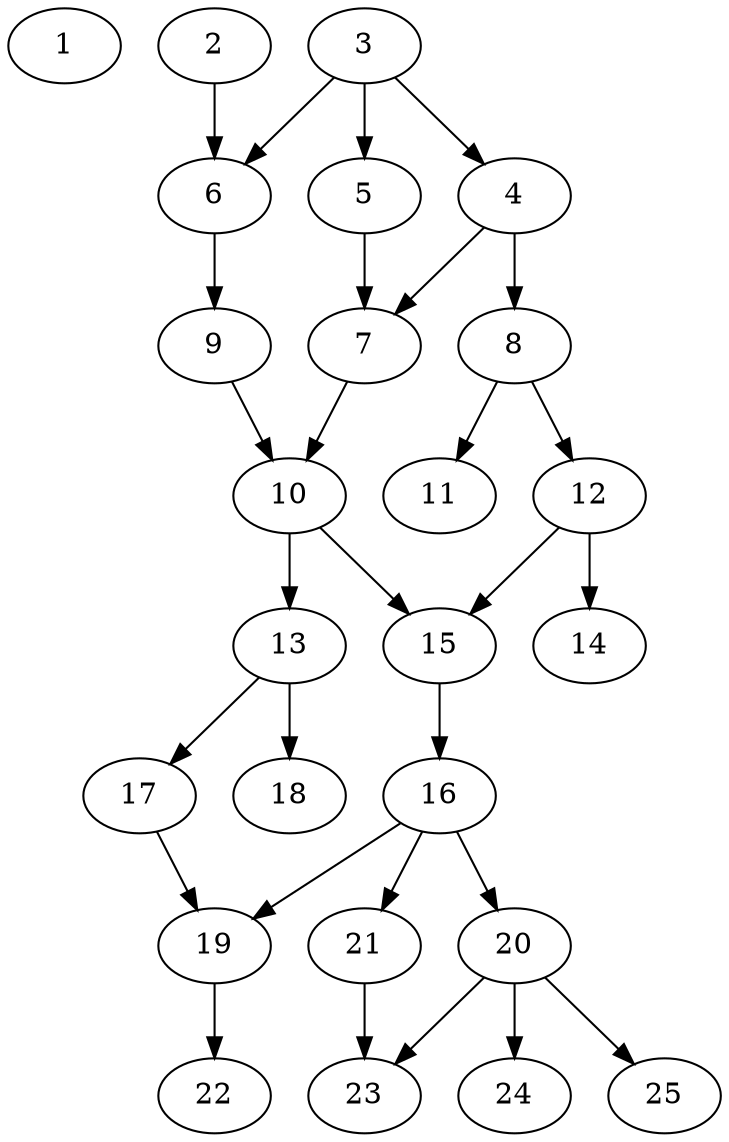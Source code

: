 // DAG automatically generated by daggen at Thu Oct  3 14:00:40 2019
// ./daggen --dot -n 25 --ccr 0.4 --fat 0.5 --regular 0.9 --density 0.6 --mindata 5242880 --maxdata 52428800 
digraph G {
  1 [size="67427840", alpha="0.18", expect_size="26971136"] 
  2 [size="38960640", alpha="0.09", expect_size="15584256"] 
  2 -> 6 [size ="15584256"]
  3 [size="81822720", alpha="0.12", expect_size="32729088"] 
  3 -> 4 [size ="32729088"]
  3 -> 5 [size ="32729088"]
  3 -> 6 [size ="32729088"]
  4 [size="65966080", alpha="0.19", expect_size="26386432"] 
  4 -> 7 [size ="26386432"]
  4 -> 8 [size ="26386432"]
  5 [size="19553280", alpha="0.20", expect_size="7821312"] 
  5 -> 7 [size ="7821312"]
  6 [size="75591680", alpha="0.04", expect_size="30236672"] 
  6 -> 9 [size ="30236672"]
  7 [size="33740800", alpha="0.00", expect_size="13496320"] 
  7 -> 10 [size ="13496320"]
  8 [size="41989120", alpha="0.05", expect_size="16795648"] 
  8 -> 11 [size ="16795648"]
  8 -> 12 [size ="16795648"]
  9 [size="57364480", alpha="0.15", expect_size="22945792"] 
  9 -> 10 [size ="22945792"]
  10 [size="107863040", alpha="0.01", expect_size="43145216"] 
  10 -> 13 [size ="43145216"]
  10 -> 15 [size ="43145216"]
  11 [size="94177280", alpha="0.05", expect_size="37670912"] 
  12 [size="80427520", alpha="0.15", expect_size="32171008"] 
  12 -> 14 [size ="32171008"]
  12 -> 15 [size ="32171008"]
  13 [size="14840320", alpha="0.04", expect_size="5936128"] 
  13 -> 17 [size ="5936128"]
  13 -> 18 [size ="5936128"]
  14 [size="83765760", alpha="0.14", expect_size="33506304"] 
  15 [size="76323840", alpha="0.04", expect_size="30529536"] 
  15 -> 16 [size ="30529536"]
  16 [size="75558400", alpha="0.01", expect_size="30223360"] 
  16 -> 19 [size ="30223360"]
  16 -> 20 [size ="30223360"]
  16 -> 21 [size ="30223360"]
  17 [size="101337600", alpha="0.20", expect_size="40535040"] 
  17 -> 19 [size ="40535040"]
  18 [size="102008320", alpha="0.16", expect_size="40803328"] 
  19 [size="15861760", alpha="0.18", expect_size="6344704"] 
  19 -> 22 [size ="6344704"]
  20 [size="105989120", alpha="0.05", expect_size="42395648"] 
  20 -> 23 [size ="42395648"]
  20 -> 24 [size ="42395648"]
  20 -> 25 [size ="42395648"]
  21 [size="109314560", alpha="0.02", expect_size="43725824"] 
  21 -> 23 [size ="43725824"]
  22 [size="20464640", alpha="0.02", expect_size="8185856"] 
  23 [size="106342400", alpha="0.15", expect_size="42536960"] 
  24 [size="14896640", alpha="0.16", expect_size="5958656"] 
  25 [size="95595520", alpha="0.19", expect_size="38238208"] 
}
